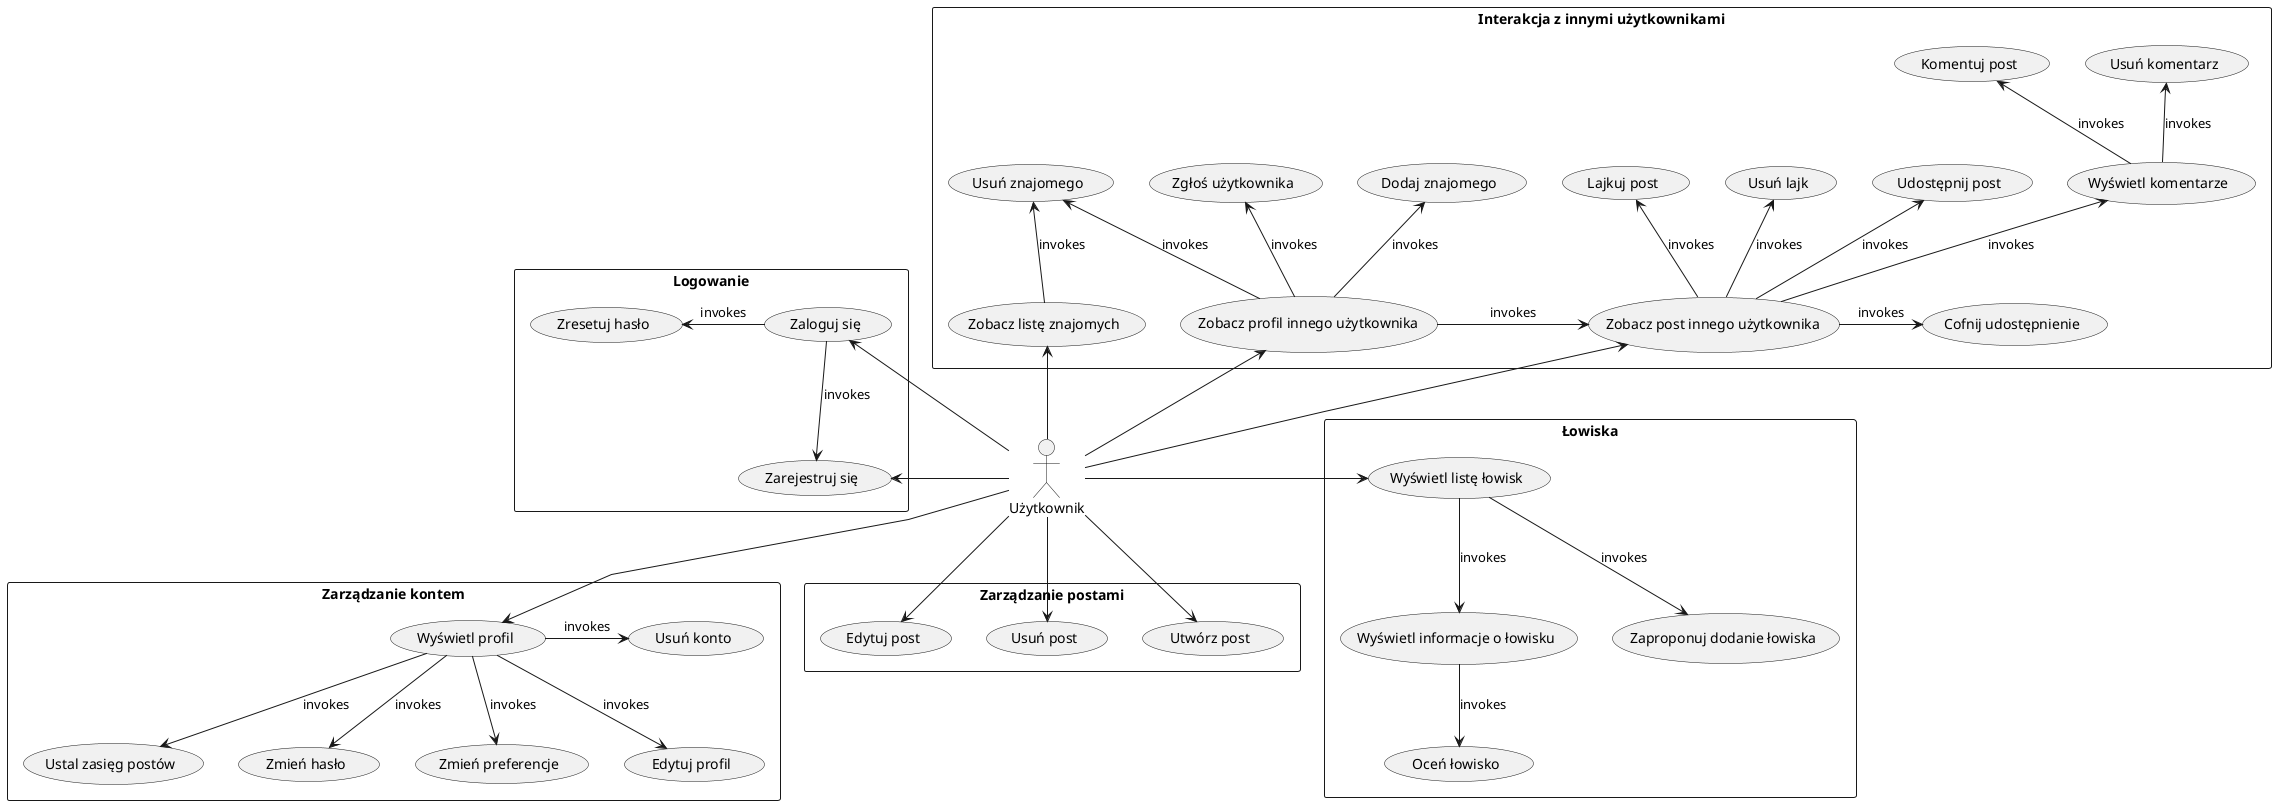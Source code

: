 @startuml
skinparam linetype polyline
!define RECTANGLE class
actor Użytkownik

rectangle "Logowanie" as login {
	usecase "Zaloguj się" as UCA1
	usecase "Zarejestruj się" as UCA2
	usecase "Zresetuj hasło" as UCA3
}

Użytkownik -left-> UCA1
Użytkownik -left-> UCA2

UCA1 -down-> UCA2 : invokes
UCA1 -left-> UCA3 : invokes

rectangle "Zarządzanie postami" as post {
	usecase "Utwórz post" as UCB1
	usecase "Edytuj post" as UCB2
	usecase "Usuń post" as UCB3
}

Użytkownik --> UCB1
Użytkownik --> UCB2
Użytkownik --> UCB3

rectangle "Interakcja z innymi użytkownikami" as interaction {
	usecase "Wyświetl komentarze" as UCC1
	usecase "Komentuj post" as UCC2
	usecase "Usuń komentarz" as UCC3
	usecase "Lajkuj post" as UCC4
	usecase "Usuń lajk" as UCC5
	usecase "Udostępnij post" as UCC6
	usecase "Cofnij udostępnienie" as UCC7
	usecase "Zobacz profil innego użytkownika" as UCC8
	usecase "Zobacz post innego użytkownika" as UCC9
	usecase "Zobacz listę znajomych" as UCC10
	usecase "Dodaj znajomego" as UCC11
	usecase "Usuń znajomego" as UCC12
	usecase "Zgłoś użytkownika" as UCC13
}

Użytkownik -up-> UCC8
Użytkownik -up-> UCC9
Użytkownik -up-> UCC10

UCC8 -up-> UCC11 : invokes
UCC8 -up-> UCC12 : invokes
UCC10 -up-> UCC12 : invokes

UCC8 -right-> UCC9 : invokes
UCC8 -up-> UCC13 : invokes
UCC9 -up-> UCC1 : invokes
UCC9 -up-> UCC4 : invokes
UCC9 -up-> UCC5 : invokes
UCC9 -up-> UCC6 : invokes
UCC9 -right-> UCC7 : invokes
UCC1 -up-> UCC2 : invokes
UCC1 -up-> UCC3 : invokes

UCC8 -[hidden]left- UCC10

rectangle "Zarządzanie kontem" as account {
	usecase "Wyświetl profil" as UCD1
	usecase "Edytuj profil" as UCD2
	usecase "Ustal zasięg postów" as UCD3
	usecase "Zmień hasło" as UCD4
	usecase "Usuń konto" as UCD5
	usecase "Zmień preferencje" as UCD6
}

Użytkownik --> UCD1

UCD1 --> UCD2 : invokes
UCD1 --> UCD3 : invokes
UCD1 --> UCD4 : invokes
UCD1 --> UCD6 : invokes
UCD1 -right-> UCD5 : invokes

rectangle "Łowiska" as fishing {
	usecase "Wyświetl listę łowisk" as UCE1
	usecase "Wyświetl informacje o łowisku" as UCE2
	usecase "Oceń łowisko" as UCE3
	usecase "Zaproponuj dodanie łowiska" as UCE4
}

Użytkownik -right-> UCE1

UCE1 -down-> UCE2 : invokes
UCE1 -down-> UCE4 : invokes
UCE2 -down-> UCE3 : invokes

@enduml